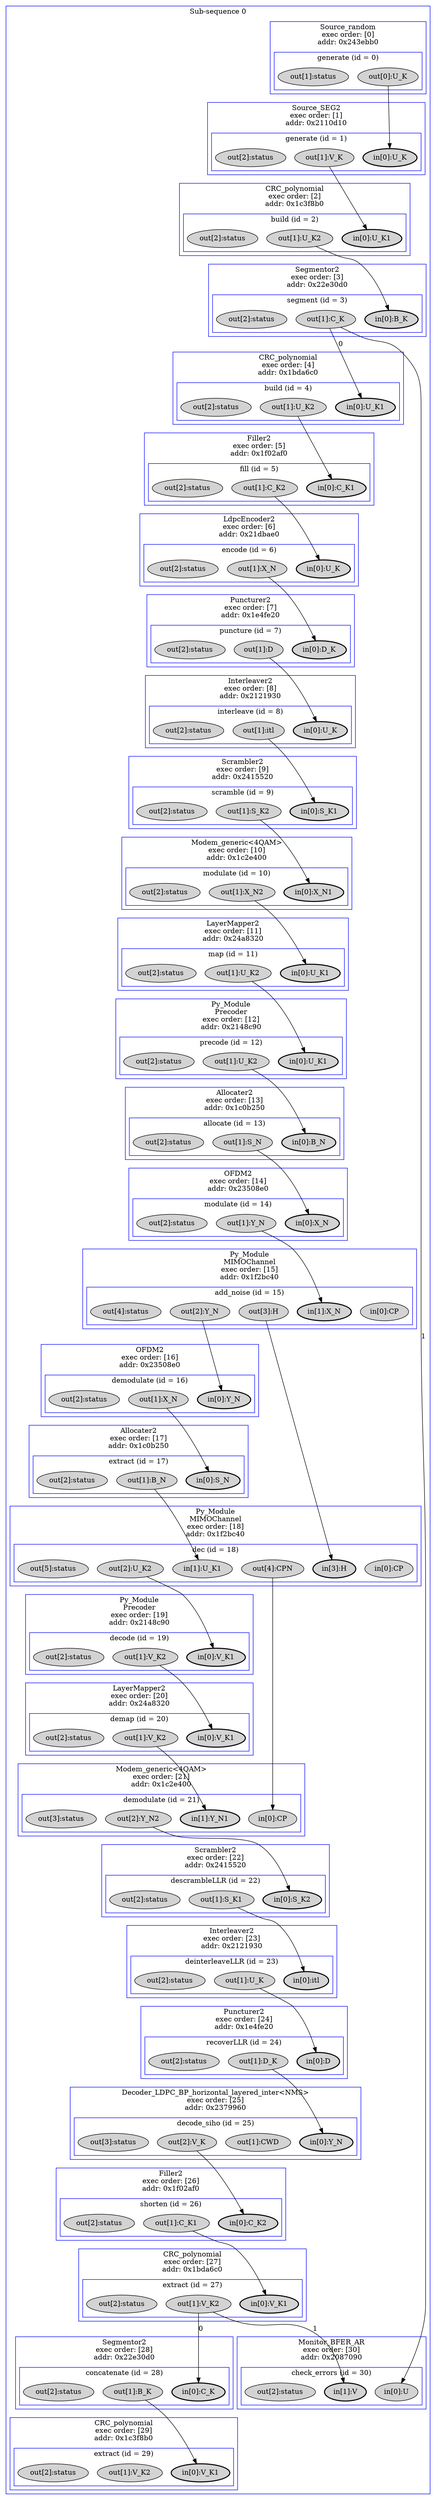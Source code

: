 digraph Sequence {
	subgraph "cluster_Sub-sequence 0_0x1c7e9e0" {
		node [style=filled];
		subgraph "cluster_0x243ebb0_0x1f6dd60" {
			node [style=filled];
			subgraph "cluster_0x1b3fa40" {
				node [style=filled];
				"0x246e120"[label="out[0]:U_K"];
				"0x246e070"[label="out[1]:status"];
				label="generate (id = 0)";
				color=blue;
			}
			label="Source_random
exec order: [0]
addr: 0x243ebb0";
			color=blue;
		}
		subgraph "cluster_0x2110d10_0x1be58b0" {
			node [style=filled];
			subgraph "cluster_0x1b3fa48" {
				node [style=filled];
				"0x246dfc0"[label="in[0]:U_K", penwidth="2.0"];
				"0x246df10"[label="out[1]:V_K"];
				"0x246de60"[label="out[2]:status"];
				label="generate (id = 1)";
				color=blue;
			}
			label="Source_SEG2
exec order: [1]
addr: 0x2110d10";
			color=blue;
		}
		subgraph "cluster_0x1c3f8b0_0x1b23080" {
			node [style=filled];
			subgraph "cluster_0x1b3fa50" {
				node [style=filled];
				"0x246ddb0"[label="in[0]:U_K1", penwidth="2.0"];
				"0x246dd00"[label="out[1]:U_K2"];
				"0x20e6aa0"[label="out[2]:status"];
				label="build (id = 2)";
				color=blue;
			}
			label="CRC_polynomial
exec order: [2]
addr: 0x1c3f8b0";
			color=blue;
		}
		subgraph "cluster_0x22e30d0_0x1b008e0" {
			node [style=filled];
			subgraph "cluster_0x1b3fa58" {
				node [style=filled];
				"0x2256160"[label="in[0]:B_K", penwidth="2.0"];
				"0x210a460"[label="out[1]:C_K"];
				"0x20b74e0"[label="out[2]:status"];
				label="segment (id = 3)";
				color=blue;
			}
			label="Segmentor2
exec order: [3]
addr: 0x22e30d0";
			color=blue;
		}
		subgraph "cluster_0x1bda6c0_0x1bfc2d0" {
			node [style=filled];
			subgraph "cluster_0x1b3fa60" {
				node [style=filled];
				"0x1e0ebc0"[label="in[0]:U_K1", penwidth="2.0"];
				"0x1de94e0"[label="out[1]:U_K2"];
				"0x2030ea0"[label="out[2]:status"];
				label="build (id = 4)";
				color=blue;
			}
			label="CRC_polynomial
exec order: [4]
addr: 0x1bda6c0";
			color=blue;
		}
		subgraph "cluster_0x1f02af0_0x1f2db70" {
			node [style=filled];
			subgraph "cluster_0x1b3fa68" {
				node [style=filled];
				"0x1ec7ed0"[label="in[0]:C_K1", penwidth="2.0"];
				"0x2053d50"[label="out[1]:C_K2"];
				"0x2128750"[label="out[2]:status"];
				label="fill (id = 5)";
				color=blue;
			}
			label="Filler2
exec order: [5]
addr: 0x1f02af0";
			color=blue;
		}
		subgraph "cluster_0x21dbae0_0x1de8630" {
			node [style=filled];
			subgraph "cluster_0x1b3fa70" {
				node [style=filled];
				"0x1faa320"[label="in[0]:U_K", penwidth="2.0"];
				"0x210e9f0"[label="out[1]:X_N"];
				"0x2064ed0"[label="out[2]:status"];
				label="encode (id = 6)";
				color=blue;
			}
			label="LdpcEncoder2
exec order: [6]
addr: 0x21dbae0";
			color=blue;
		}
		subgraph "cluster_0x1e4fe20_0x24138d0" {
			node [style=filled];
			subgraph "cluster_0x1b3fa78" {
				node [style=filled];
				"0x2413b10"[label="in[0]:D_K", penwidth="2.0"];
				"0x2413c40"[label="out[1]:D"];
				"0x2b614c0"[label="out[2]:status"];
				label="puncture (id = 7)";
				color=blue;
			}
			label="Puncturer2
exec order: [7]
addr: 0x1e4fe20";
			color=blue;
		}
		subgraph "cluster_0x2121930_0x24145f0" {
			node [style=filled];
			subgraph "cluster_0x1b3fa80" {
				node [style=filled];
				"0x24147d0"[label="in[0]:U_K", penwidth="2.0"];
				"0x2414900"[label="out[1]:itl"];
				"0x24149d0"[label="out[2]:status"];
				label="interleave (id = 8)";
				color=blue;
			}
			label="Interleaver2
exec order: [8]
addr: 0x2121930";
			color=blue;
		}
		subgraph "cluster_0x2415520_0x2415610" {
			node [style=filled];
			subgraph "cluster_0x1b3fa88" {
				node [style=filled];
				"0x2415810"[label="in[0]:S_K1", penwidth="2.0"];
				"0x275d8f0"[label="out[1]:S_K2"];
				"0x275d980"[label="out[2]:status"];
				label="scramble (id = 9)";
				color=blue;
			}
			label="Scrambler2
exec order: [9]
addr: 0x2415520";
			color=blue;
		}
		subgraph "cluster_0x1c2e400_0x275e5a0" {
			node [style=filled];
			subgraph "cluster_0x1b3fa90" {
				node [style=filled];
				"0x275e780"[label="in[0]:X_N1", penwidth="2.0"];
				"0x275e890"[label="out[1]:X_N2"];
				"0x275e960"[label="out[2]:status"];
				label="modulate (id = 10)";
				color=blue;
			}
			label="Modem_generic<4QAM>
exec order: [10]
addr: 0x1c2e400";
			color=blue;
		}
		subgraph "cluster_0x24a8320_0x24a8410" {
			node [style=filled];
			subgraph "cluster_0x1b3fa98" {
				node [style=filled];
				"0x24a85f0"[label="in[0]:U_K1", penwidth="2.0"];
				"0x24a8700"[label="out[1]:U_K2"];
				"0x24a8800"[label="out[2]:status"];
				label="map (id = 11)";
				color=blue;
			}
			label="LayerMapper2
exec order: [11]
addr: 0x24a8320";
			color=blue;
		}
		subgraph "cluster_0x2148c90_0x24a9dc0" {
			node [style=filled];
			subgraph "cluster_0x1b3faa0" {
				node [style=filled];
				"0x24aa020"[label="in[0]:U_K1", penwidth="2.0"];
				"0x24aa130"[label="out[1]:U_K2"];
				"0x24aa200"[label="out[2]:status"];
				label="precode (id = 12)";
				color=blue;
			}
			label="Py_Module
Precoder
exec order: [12]
addr: 0x2148c90";
			color=blue;
		}
		subgraph "cluster_0x1c0b250_0x24a94a0" {
			node [style=filled];
			subgraph "cluster_0x1b3faa8" {
				node [style=filled];
				"0x24a9870"[label="in[0]:B_N", penwidth="2.0"];
				"0x24a9770"[label="out[1]:S_N"];
				"0x24a96e0"[label="out[2]:status"];
				label="allocate (id = 13)";
				color=blue;
			}
			label="Allocater2
exec order: [13]
addr: 0x1c0b250";
			color=blue;
		}
		subgraph "cluster_0x23508e0_0x24aacd0" {
			node [style=filled];
			subgraph "cluster_0x1b3fab0" {
				node [style=filled];
				"0x24aaeb0"[label="in[0]:X_N", penwidth="2.0"];
				"0x24aaf60"[label="out[1]:Y_N"];
				"0x24ab030"[label="out[2]:status"];
				label="modulate (id = 14)";
				color=blue;
			}
			label="OFDM2
exec order: [14]
addr: 0x23508e0";
			color=blue;
		}
		subgraph "cluster_0x1f2bc40_0x25ed0f0" {
			node [style=filled];
			subgraph "cluster_0x1b3fab8" {
				node [style=filled];
				"0x25ed350"[label="in[0]:CP"];
				"0x25ed460"[label="in[1]:X_N", penwidth="2.0"];
				"0x25ed520"[label="out[2]:Y_N"];
				"0x25ed620"[label="out[3]:H"];
				"0x25ed720"[label="out[4]:status"];
				label="add_noise (id = 15)";
				color=blue;
			}
			label="Py_Module
MIMOChannel
exec order: [15]
addr: 0x1f2bc40";
			color=blue;
		}
		subgraph "cluster_0x23508e0_0x25eca30" {
			node [style=filled];
			subgraph "cluster_0x1b3fac0" {
				node [style=filled];
				"0x25ecc10"[label="in[0]:Y_N", penwidth="2.0"];
				"0x25ecca0"[label="out[1]:X_N"];
				"0x25ecda0"[label="out[2]:status"];
				label="demodulate (id = 16)";
				color=blue;
			}
			label="OFDM2
exec order: [16]
addr: 0x23508e0";
			color=blue;
		}
		subgraph "cluster_0x1c0b250_0x24a8f50" {
			node [style=filled];
			subgraph "cluster_0x1b3fac8" {
				node [style=filled];
				"0x24a9330"[label="in[0]:S_N", penwidth="2.0"];
				"0x24a9260"[label="out[1]:B_N"];
				"0x24a9130"[label="out[2]:status"];
				label="extract (id = 17)";
				color=blue;
			}
			label="Allocater2
exec order: [17]
addr: 0x1c0b250";
			color=blue;
		}
		subgraph "cluster_0x1f2bc40_0x25ed8b0" {
			node [style=filled];
			subgraph "cluster_0x1b3fad0" {
				node [style=filled];
				"0x25eda90"[label="in[0]:CP"];
				"0x25edb40"[label="in[1]:U_K1"];
				"0x25edbd0"[label="out[2]:U_K2"];
				"0x25edcd0"[label="in[3]:H", penwidth="2.0"];
				"0x25edd60"[label="out[4]:CPN"];
				"0x25edef0"[label="out[5]:status"];
				label="dec (id = 18)";
				color=blue;
			}
			label="Py_Module
MIMOChannel
exec order: [18]
addr: 0x1f2bc40";
			color=blue;
		}
		subgraph "cluster_0x2148c90_0x24aa370" {
			node [style=filled];
			subgraph "cluster_0x1b3fad8" {
				node [style=filled];
				"0x24aa5e0"[label="in[0]:V_K1", penwidth="2.0"];
				"0x24aa670"[label="out[1]:V_K2"];
				"0x24aa760"[label="out[2]:status"];
				label="decode (id = 19)";
				color=blue;
			}
			label="Py_Module
Precoder
exec order: [19]
addr: 0x2148c90";
			color=blue;
		}
		subgraph "cluster_0x24a8320_0x24a89a0" {
			node [style=filled];
			subgraph "cluster_0x1b3fae0" {
				node [style=filled];
				"0x24a8be0"[label="in[0]:V_K1", penwidth="2.0"];
				"0x24a8c70"[label="out[1]:V_K2"];
				"0x24a8d70"[label="out[2]:status"];
				label="demap (id = 20)";
				color=blue;
			}
			label="LayerMapper2
exec order: [20]
addr: 0x24a8320";
			color=blue;
		}
		subgraph "cluster_0x1c2e400_0x275f640" {
			node [style=filled];
			subgraph "cluster_0x1b3fae8" {
				node [style=filled];
				"0x275f820"[label="in[0]:CP"];
				"0x275f910"[label="in[1]:Y_N1", penwidth="2.0"];
				"0x275f9e0"[label="out[2]:Y_N2"];
				"0x275fb10"[label="out[3]:status"];
				label="demodulate (id = 21)";
				color=blue;
			}
			label="Modem_generic<4QAM>
exec order: [21]
addr: 0x1c2e400";
			color=blue;
		}
		subgraph "cluster_0x2415520_0x275e000" {
			node [style=filled];
			subgraph "cluster_0x1b3faf0" {
				node [style=filled];
				"0x275e230"[label="in[0]:S_K2", penwidth="2.0"];
				"0x275e300"[label="out[1]:S_K1"];
				"0x275e3d0"[label="out[2]:status"];
				label="descrambleLLR (id = 22)";
				color=blue;
			}
			label="Scrambler2
exec order: [22]
addr: 0x2415520";
			color=blue;
		}
		subgraph "cluster_0x2121930_0x2414ff0" {
			node [style=filled];
			subgraph "cluster_0x1b3faf8" {
				node [style=filled];
				"0x24151d0"[label="in[0]:itl", penwidth="2.0"];
				"0x24152a0"[label="out[1]:U_K"];
				"0x2415370"[label="out[2]:status"];
				label="deinterleaveLLR (id = 23)";
				color=blue;
			}
			label="Interleaver2
exec order: [23]
addr: 0x2121930";
			color=blue;
		}
		subgraph "cluster_0x1e4fe20_0x24140c0" {
			node [style=filled];
			subgraph "cluster_0x1b3fb00" {
				node [style=filled];
				"0x24142a0"[label="in[0]:D", penwidth="2.0"];
				"0x2414370"[label="out[1]:D_K"];
				"0x2414440"[label="out[2]:status"];
				label="recoverLLR (id = 24)";
				color=blue;
			}
			label="Puncturer2
exec order: [24]
addr: 0x1e4fe20";
			color=blue;
		}
		subgraph "cluster_0x2379960_0x1f332b0" {
			node [style=filled];
			subgraph "cluster_0x1b3fb08" {
				node [style=filled];
				"0x2014900"[label="in[0]:Y_N", penwidth="2.0"];
				"0x20149d0"[label="out[1]:CWD"];
				"0x206e140"[label="out[2]:V_K"];
				"0x1c45bb0"[label="out[3]:status"];
				label="decode_siho (id = 25)";
				color=blue;
			}
			label="Decoder_LDPC_BP_horizontal_layered_inter<NMS>
exec order: [25]
addr: 0x2379960";
			color=blue;
		}
		subgraph "cluster_0x1f02af0_0x1b0efa0" {
			node [style=filled];
			subgraph "cluster_0x1b3fb10" {
				node [style=filled];
				"0x21340d0"[label="in[0]:C_K2", penwidth="2.0"];
				"0x22067f0"[label="out[1]:C_K1"];
				"0x23507e0"[label="out[2]:status"];
				label="shorten (id = 26)";
				color=blue;
			}
			label="Filler2
exec order: [26]
addr: 0x1f02af0";
			color=blue;
		}
		subgraph "cluster_0x1bda6c0_0x1c5d4d0" {
			node [style=filled];
			subgraph "cluster_0x1b3fb18" {
				node [style=filled];
				"0x2030f30"[label="in[0]:V_K1", penwidth="2.0"];
				"0x1a98470"[label="out[1]:V_K2"];
				"0x1c9b8d0"[label="out[2]:status"];
				label="extract (id = 27)";
				color=blue;
			}
			label="CRC_polynomial
exec order: [27]
addr: 0x1bda6c0";
			color=blue;
		}
		subgraph "cluster_0x22e30d0_0x1bcdd80" {
			node [style=filled];
			subgraph "cluster_0x1b3fb20" {
				node [style=filled];
				"0x1fa6420"[label="in[0]:C_K", penwidth="2.0"];
				"0x1e09620"[label="out[1]:B_K"];
				"0x1e96180"[label="out[2]:status"];
				label="concatenate (id = 28)";
				color=blue;
			}
			label="Segmentor2
exec order: [28]
addr: 0x22e30d0";
			color=blue;
		}
		subgraph "cluster_0x1c3f8b0_0x19c7580" {
			node [style=filled];
			subgraph "cluster_0x1b3fb28" {
				node [style=filled];
				"0x23532b0"[label="in[0]:V_K1", penwidth="2.0"];
				"0x1eec620"[label="out[1]:V_K2"];
				"0x1fb3720"[label="out[2]:status"];
				label="extract (id = 29)";
				color=blue;
			}
			label="CRC_polynomial
exec order: [29]
addr: 0x1c3f8b0";
			color=blue;
		}
		subgraph "cluster_0x2087090_0x25edff0" {
			node [style=filled];
			subgraph "cluster_0x1b3fb30" {
				node [style=filled];
				"0x25ee1d0"[label="in[0]:U"];
				"0x25ee300"[label="in[1]:V", penwidth="2.0"];
				"0x25ee390"[label="out[2]:status"];
				label="check_errors (id = 30)";
				color=blue;
			}
			label="Monitor_BFER_AR
exec order: [30]
addr: 0x2087090";
			color=blue;
		}
		label="Sub-sequence 0";
		color=blue;
	}
	"0x246e120" -> "0x246dfc0"
	"0x246df10" -> "0x246ddb0"
	"0x246dd00" -> "0x2256160"
	"0x210a460" -> "0x1e0ebc0"[label="0"]
	"0x210a460" -> "0x25ee1d0"[label="1"]
	"0x1de94e0" -> "0x1ec7ed0"
	"0x2053d50" -> "0x1faa320"
	"0x210e9f0" -> "0x2413b10"
	"0x2413c40" -> "0x24147d0"
	"0x2414900" -> "0x2415810"
	"0x275d8f0" -> "0x275e780"
	"0x275e890" -> "0x24a85f0"
	"0x24a8700" -> "0x24aa020"
	"0x24aa130" -> "0x24a9870"
	"0x24a9770" -> "0x24aaeb0"
	"0x24aaf60" -> "0x25ed460"
	"0x25ed520" -> "0x25ecc10"
	"0x25ed620" -> "0x25edcd0"
	"0x25ecca0" -> "0x24a9330"
	"0x24a9260" -> "0x25edb40"
	"0x25edbd0" -> "0x24aa5e0"
	"0x25edd60" -> "0x275f820"
	"0x24aa670" -> "0x24a8be0"
	"0x24a8c70" -> "0x275f910"
	"0x275f9e0" -> "0x275e230"
	"0x275e300" -> "0x24151d0"
	"0x24152a0" -> "0x24142a0"
	"0x2414370" -> "0x2014900"
	"0x206e140" -> "0x21340d0"
	"0x22067f0" -> "0x2030f30"
	"0x1a98470" -> "0x1fa6420"[label="0"]
	"0x1a98470" -> "0x25ee300"[label="1"]
	"0x1e09620" -> "0x23532b0"
}
